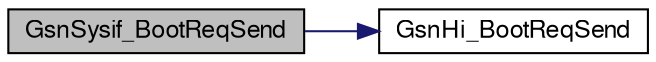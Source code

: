 digraph G
{
  edge [fontname="FreeSans",fontsize="12",labelfontname="FreeSans",labelfontsize="12"];
  node [fontname="FreeSans",fontsize="12",shape=record];
  rankdir=LR;
  Node1 [label="GsnSysif_BootReqSend",height=0.2,width=0.4,color="black", fillcolor="grey75", style="filled" fontcolor="black"];
  Node1 -> Node2 [color="midnightblue",fontsize="12",style="solid"];
  Node2 [label="GsnHi_BootReqSend",height=0.2,width=0.4,color="black", fillcolor="white", style="filled",URL="$a00521.html#afe301e46d683e5d7e8106318e70fe648"];
}
